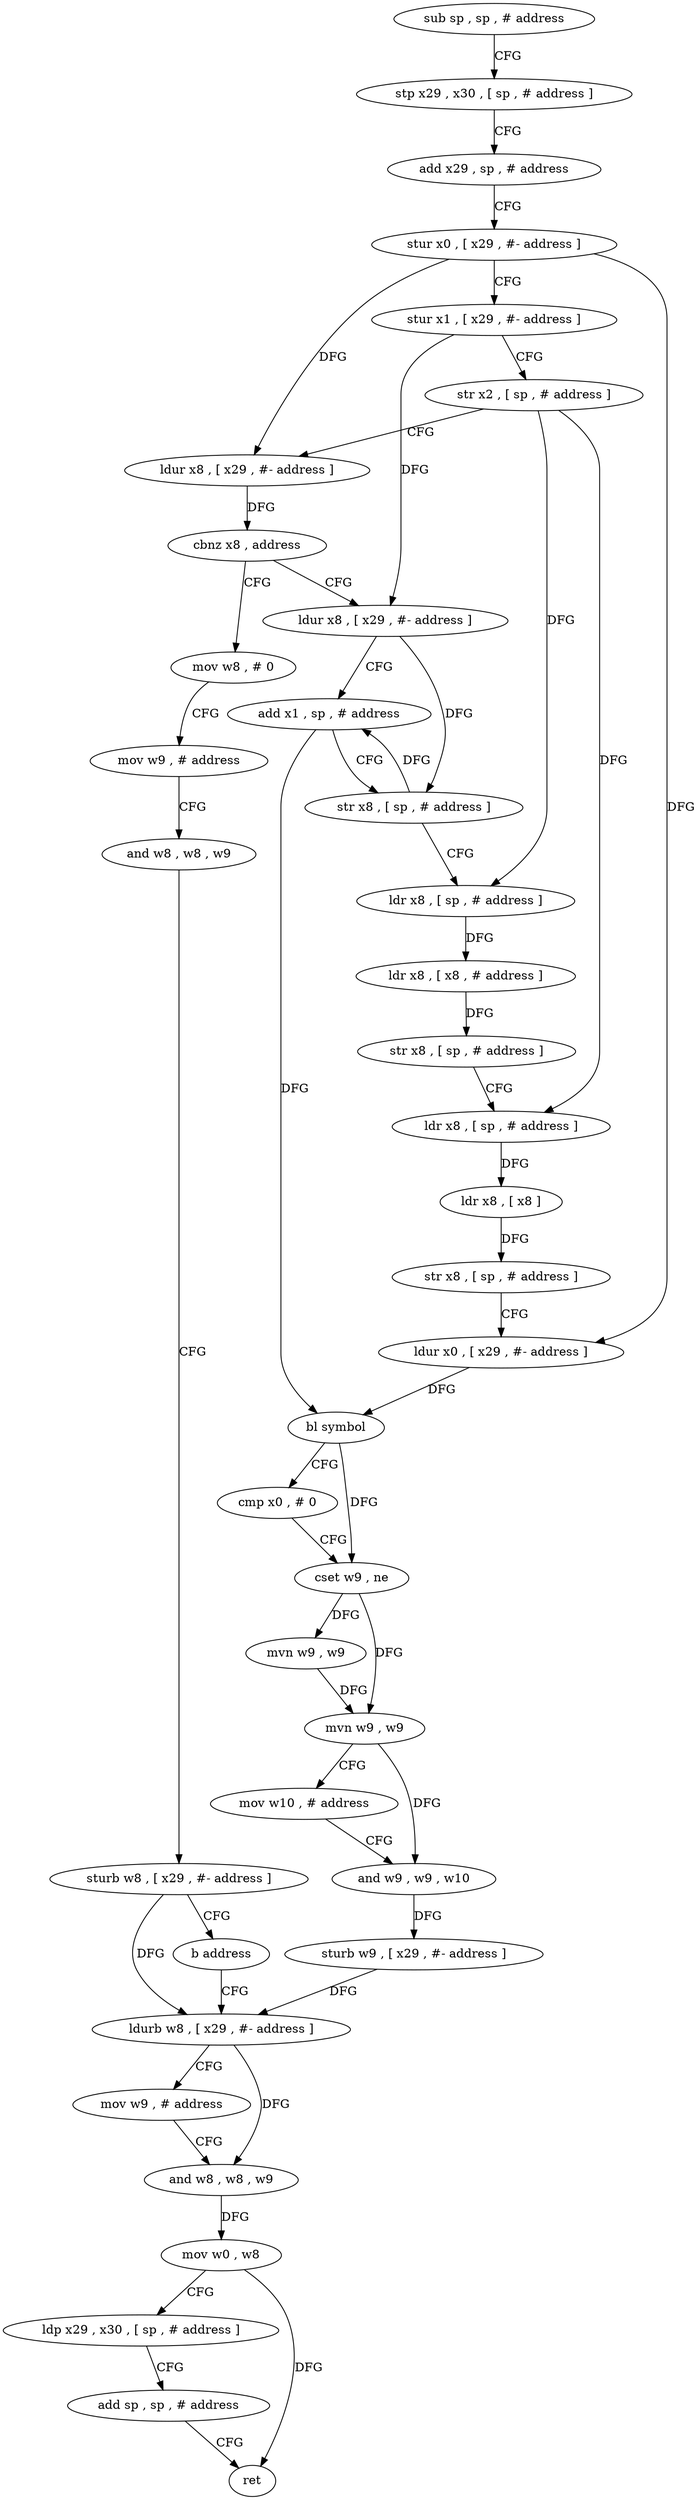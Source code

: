 digraph "func" {
"4256432" [label = "sub sp , sp , # address" ]
"4256436" [label = "stp x29 , x30 , [ sp , # address ]" ]
"4256440" [label = "add x29 , sp , # address" ]
"4256444" [label = "stur x0 , [ x29 , #- address ]" ]
"4256448" [label = "stur x1 , [ x29 , #- address ]" ]
"4256452" [label = "str x2 , [ sp , # address ]" ]
"4256456" [label = "ldur x8 , [ x29 , #- address ]" ]
"4256460" [label = "cbnz x8 , address" ]
"4256484" [label = "ldur x8 , [ x29 , #- address ]" ]
"4256464" [label = "mov w8 , # 0" ]
"4256488" [label = "add x1 , sp , # address" ]
"4256492" [label = "str x8 , [ sp , # address ]" ]
"4256496" [label = "ldr x8 , [ sp , # address ]" ]
"4256500" [label = "ldr x8 , [ x8 , # address ]" ]
"4256504" [label = "str x8 , [ sp , # address ]" ]
"4256508" [label = "ldr x8 , [ sp , # address ]" ]
"4256512" [label = "ldr x8 , [ x8 ]" ]
"4256516" [label = "str x8 , [ sp , # address ]" ]
"4256520" [label = "ldur x0 , [ x29 , #- address ]" ]
"4256524" [label = "bl symbol" ]
"4256528" [label = "cmp x0 , # 0" ]
"4256532" [label = "cset w9 , ne" ]
"4256536" [label = "mvn w9 , w9" ]
"4256540" [label = "mvn w9 , w9" ]
"4256544" [label = "mov w10 , # address" ]
"4256548" [label = "and w9 , w9 , w10" ]
"4256552" [label = "sturb w9 , [ x29 , #- address ]" ]
"4256556" [label = "ldurb w8 , [ x29 , #- address ]" ]
"4256468" [label = "mov w9 , # address" ]
"4256472" [label = "and w8 , w8 , w9" ]
"4256476" [label = "sturb w8 , [ x29 , #- address ]" ]
"4256480" [label = "b address" ]
"4256560" [label = "mov w9 , # address" ]
"4256564" [label = "and w8 , w8 , w9" ]
"4256568" [label = "mov w0 , w8" ]
"4256572" [label = "ldp x29 , x30 , [ sp , # address ]" ]
"4256576" [label = "add sp , sp , # address" ]
"4256580" [label = "ret" ]
"4256432" -> "4256436" [ label = "CFG" ]
"4256436" -> "4256440" [ label = "CFG" ]
"4256440" -> "4256444" [ label = "CFG" ]
"4256444" -> "4256448" [ label = "CFG" ]
"4256444" -> "4256456" [ label = "DFG" ]
"4256444" -> "4256520" [ label = "DFG" ]
"4256448" -> "4256452" [ label = "CFG" ]
"4256448" -> "4256484" [ label = "DFG" ]
"4256452" -> "4256456" [ label = "CFG" ]
"4256452" -> "4256496" [ label = "DFG" ]
"4256452" -> "4256508" [ label = "DFG" ]
"4256456" -> "4256460" [ label = "DFG" ]
"4256460" -> "4256484" [ label = "CFG" ]
"4256460" -> "4256464" [ label = "CFG" ]
"4256484" -> "4256488" [ label = "CFG" ]
"4256484" -> "4256492" [ label = "DFG" ]
"4256464" -> "4256468" [ label = "CFG" ]
"4256488" -> "4256492" [ label = "CFG" ]
"4256488" -> "4256524" [ label = "DFG" ]
"4256492" -> "4256496" [ label = "CFG" ]
"4256492" -> "4256488" [ label = "DFG" ]
"4256496" -> "4256500" [ label = "DFG" ]
"4256500" -> "4256504" [ label = "DFG" ]
"4256504" -> "4256508" [ label = "CFG" ]
"4256508" -> "4256512" [ label = "DFG" ]
"4256512" -> "4256516" [ label = "DFG" ]
"4256516" -> "4256520" [ label = "CFG" ]
"4256520" -> "4256524" [ label = "DFG" ]
"4256524" -> "4256528" [ label = "CFG" ]
"4256524" -> "4256532" [ label = "DFG" ]
"4256528" -> "4256532" [ label = "CFG" ]
"4256532" -> "4256536" [ label = "DFG" ]
"4256532" -> "4256540" [ label = "DFG" ]
"4256536" -> "4256540" [ label = "DFG" ]
"4256540" -> "4256544" [ label = "CFG" ]
"4256540" -> "4256548" [ label = "DFG" ]
"4256544" -> "4256548" [ label = "CFG" ]
"4256548" -> "4256552" [ label = "DFG" ]
"4256552" -> "4256556" [ label = "DFG" ]
"4256556" -> "4256560" [ label = "CFG" ]
"4256556" -> "4256564" [ label = "DFG" ]
"4256468" -> "4256472" [ label = "CFG" ]
"4256472" -> "4256476" [ label = "CFG" ]
"4256476" -> "4256480" [ label = "CFG" ]
"4256476" -> "4256556" [ label = "DFG" ]
"4256480" -> "4256556" [ label = "CFG" ]
"4256560" -> "4256564" [ label = "CFG" ]
"4256564" -> "4256568" [ label = "DFG" ]
"4256568" -> "4256572" [ label = "CFG" ]
"4256568" -> "4256580" [ label = "DFG" ]
"4256572" -> "4256576" [ label = "CFG" ]
"4256576" -> "4256580" [ label = "CFG" ]
}
